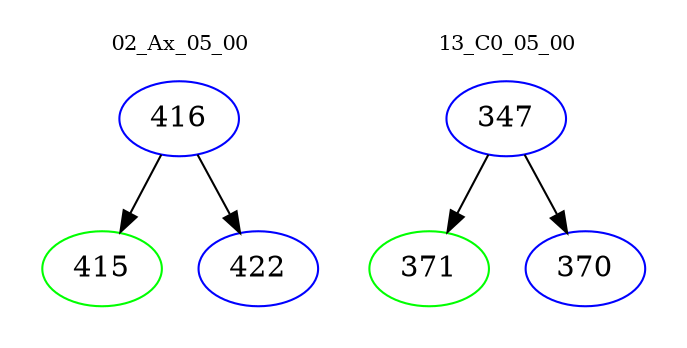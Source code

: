 digraph{
subgraph cluster_0 {
color = white
label = "02_Ax_05_00";
fontsize=10;
T0_416 [label="416", color="blue"]
T0_416 -> T0_415 [color="black"]
T0_415 [label="415", color="green"]
T0_416 -> T0_422 [color="black"]
T0_422 [label="422", color="blue"]
}
subgraph cluster_1 {
color = white
label = "13_C0_05_00";
fontsize=10;
T1_347 [label="347", color="blue"]
T1_347 -> T1_371 [color="black"]
T1_371 [label="371", color="green"]
T1_347 -> T1_370 [color="black"]
T1_370 [label="370", color="blue"]
}
}
